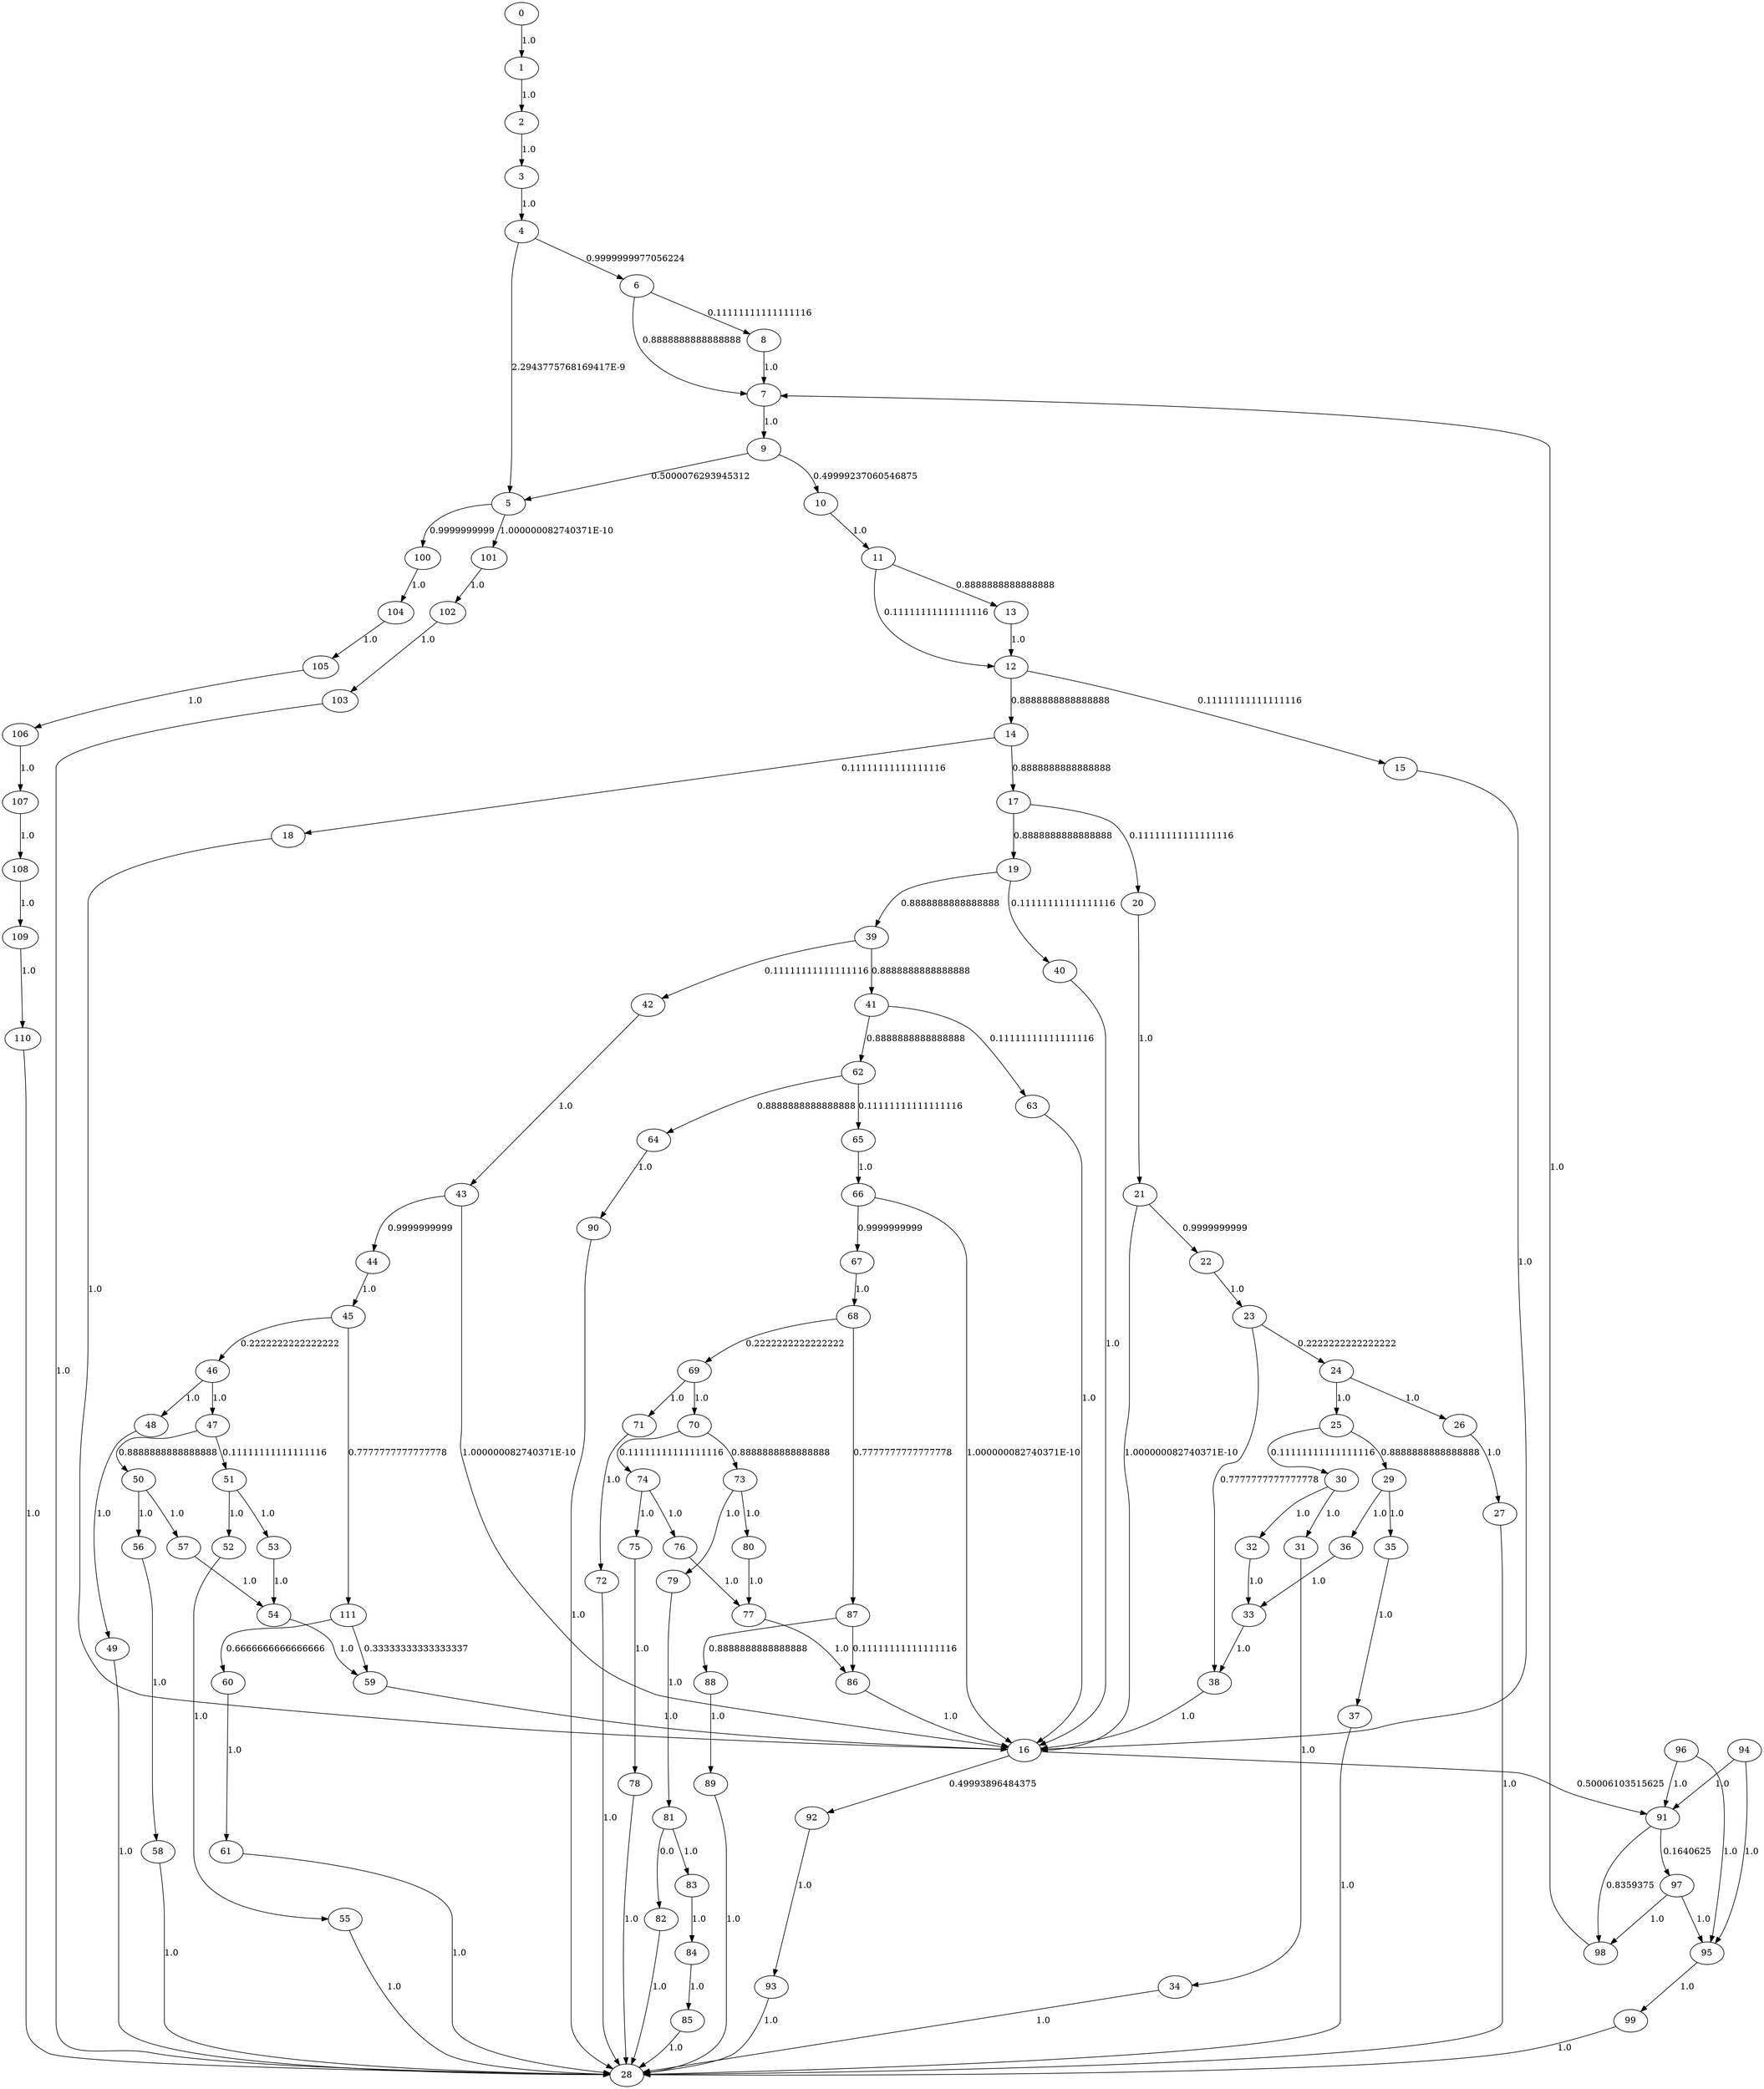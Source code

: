 digraph {
	0 -> 1[label= "1.0"];
	1 -> 2[label= "1.0"];
	2 -> 3[label= "1.0"];
	3 -> 4[label= "1.0"];
	4 -> 5[label= "2.2943775768169417E-9"];
	4 -> 6[label= "0.9999999977056224"];
	6 -> 7[label= "0.8888888888888888"];
	6 -> 8[label= "0.11111111111111116"];
	8 -> 7[label= "1.0"];
	7 -> 9[label= "1.0"];
	9 -> 5[label= "0.5000076293945312"];
	9 -> 10[label= "0.49999237060546875"];
	10 -> 11[label= "1.0"];
	11 -> 12[label= "0.11111111111111116"];
	11 -> 13[label= "0.8888888888888888"];
	13 -> 12[label= "1.0"];
	12 -> 14[label= "0.8888888888888888"];
	12 -> 15[label= "0.11111111111111116"];
	15 -> 16[label= "1.0"];
	14 -> 17[label= "0.8888888888888888"];
	14 -> 18[label= "0.11111111111111116"];
	18 -> 16[label= "1.0"];
	17 -> 19[label= "0.8888888888888888"];
	17 -> 20[label= "0.11111111111111116"];
	20 -> 21[label= "1.0"];
	21 -> 16[label= "1.000000082740371E-10"];
	21 -> 22[label= "0.9999999999"];
	22 -> 23[label= "1.0"];
	24 -> 25[label= "1.0"];
	24 -> 26[label= "1.0"];
	26 -> 27[label= "1.0"];
	27 -> 28[label= "1.0"];
	25 -> 29[label= "0.8888888888888888"];
	25 -> 30[label= "0.11111111111111116"];
	30 -> 31[label= "1.0"];
	30 -> 32[label= "1.0"];
	32 -> 33[label= "1.0"];
	31 -> 34[label= "1.0"];
	34 -> 28[label= "1.0"];
	29 -> 35[label= "1.0"];
	29 -> 36[label= "1.0"];
	36 -> 33[label= "1.0"];
	35 -> 37[label= "1.0"];
	37 -> 28[label= "1.0"];
	33 -> 38[label= "1.0"];
	38 -> 16[label= "1.0"];
	19 -> 39[label= "0.8888888888888888"];
	19 -> 40[label= "0.11111111111111116"];
	40 -> 16[label= "1.0"];
	39 -> 41[label= "0.8888888888888888"];
	39 -> 42[label= "0.11111111111111116"];
	42 -> 43[label= "1.0"];
	43 -> 16[label= "1.000000082740371E-10"];
	43 -> 44[label= "0.9999999999"];
	44 -> 45[label= "1.0"];
	46 -> 47[label= "1.0"];
	46 -> 48[label= "1.0"];
	48 -> 49[label= "1.0"];
	49 -> 28[label= "1.0"];
	47 -> 50[label= "0.8888888888888888"];
	47 -> 51[label= "0.11111111111111116"];
	51 -> 52[label= "1.0"];
	51 -> 53[label= "1.0"];
	53 -> 54[label= "1.0"];
	52 -> 55[label= "1.0"];
	55 -> 28[label= "1.0"];
	50 -> 56[label= "1.0"];
	50 -> 57[label= "1.0"];
	57 -> 54[label= "1.0"];
	56 -> 58[label= "1.0"];
	58 -> 28[label= "1.0"];
	54 -> 59[label= "1.0"];
	60 -> 61[label= "1.0"];
	61 -> 28[label= "1.0"];
	59 -> 16[label= "1.0"];
	41 -> 62[label= "0.8888888888888888"];
	41 -> 63[label= "0.11111111111111116"];
	63 -> 16[label= "1.0"];
	62 -> 64[label= "0.8888888888888888"];
	62 -> 65[label= "0.11111111111111116"];
	65 -> 66[label= "1.0"];
	66 -> 16[label= "1.000000082740371E-10"];
	66 -> 67[label= "0.9999999999"];
	67 -> 68[label= "1.0"];
	69 -> 70[label= "1.0"];
	69 -> 71[label= "1.0"];
	71 -> 72[label= "1.0"];
	72 -> 28[label= "1.0"];
	70 -> 73[label= "0.8888888888888888"];
	70 -> 74[label= "0.11111111111111116"];
	74 -> 75[label= "1.0"];
	74 -> 76[label= "1.0"];
	76 -> 77[label= "1.0"];
	75 -> 78[label= "1.0"];
	78 -> 28[label= "1.0"];
	73 -> 79[label= "1.0"];
	73 -> 80[label= "1.0"];
	80 -> 77[label= "1.0"];
	79 -> 81[label= "1.0"];
	81 -> 82[label= "0.0"];
	81 -> 83[label= "1.0"];
	83 -> 84[label= "1.0"];
	84 -> 85[label= "1.0"];
	85 -> 28[label= "1.0"];
	82 -> 28[label= "1.0"];
	77 -> 86[label= "1.0"];
	87 -> 86[label= "0.11111111111111116"];
	87 -> 88[label= "0.8888888888888888"];
	88 -> 89[label= "1.0"];
	89 -> 28[label= "1.0"];
	86 -> 16[label= "1.0"];
	64 -> 90[label= "1.0"];
	90 -> 28[label= "1.0"];
	16 -> 91[label= "0.50006103515625"];
	16 -> 92[label= "0.49993896484375"];
	92 -> 93[label= "1.0"];
	93 -> 28[label= "1.0"];
	94 -> 95[label= "1.0"];
	94 -> 91[label= "1.0"];
	96 -> 95[label= "1.0"];
	96 -> 91[label= "1.0"];
	97 -> 98[label= "1.0"];
	97 -> 95[label= "1.0"];
	95 -> 99[label= "1.0"];
	99 -> 28[label= "1.0"];
	98 -> 7[label= "1.0"];
	5 -> 100[label= "0.9999999999"];
	5 -> 101[label= "1.000000082740371E-10"];
	101 -> 102[label= "1.0"];
	102 -> 103[label= "1.0"];
	103 -> 28[label= "1.0"];
	100 -> 104[label= "1.0"];
	104 -> 105[label= "1.0"];
	105 -> 106[label= "1.0"];
	106 -> 107[label= "1.0"];
	107 -> 108[label= "1.0"];
	108 -> 109[label= "1.0"];
	109 -> 110[label= "1.0"];
	110 -> 28[label= "1.0"];
	23 -> 38[label= "0.7777777777777778"];
	23 -> 24[label= "0.2222222222222222"];
	45 -> 111[label= "0.7777777777777778"];
	45 -> 46[label= "0.2222222222222222"];
	111 -> 59[label= "0.33333333333333337"];
	111 -> 60[label= "0.6666666666666666"];
	68 -> 87[label= "0.7777777777777778"];
	68 -> 69[label= "0.2222222222222222"];
	91 -> 98[label= "0.8359375"];
	91 -> 97[label= "0.1640625"];
}